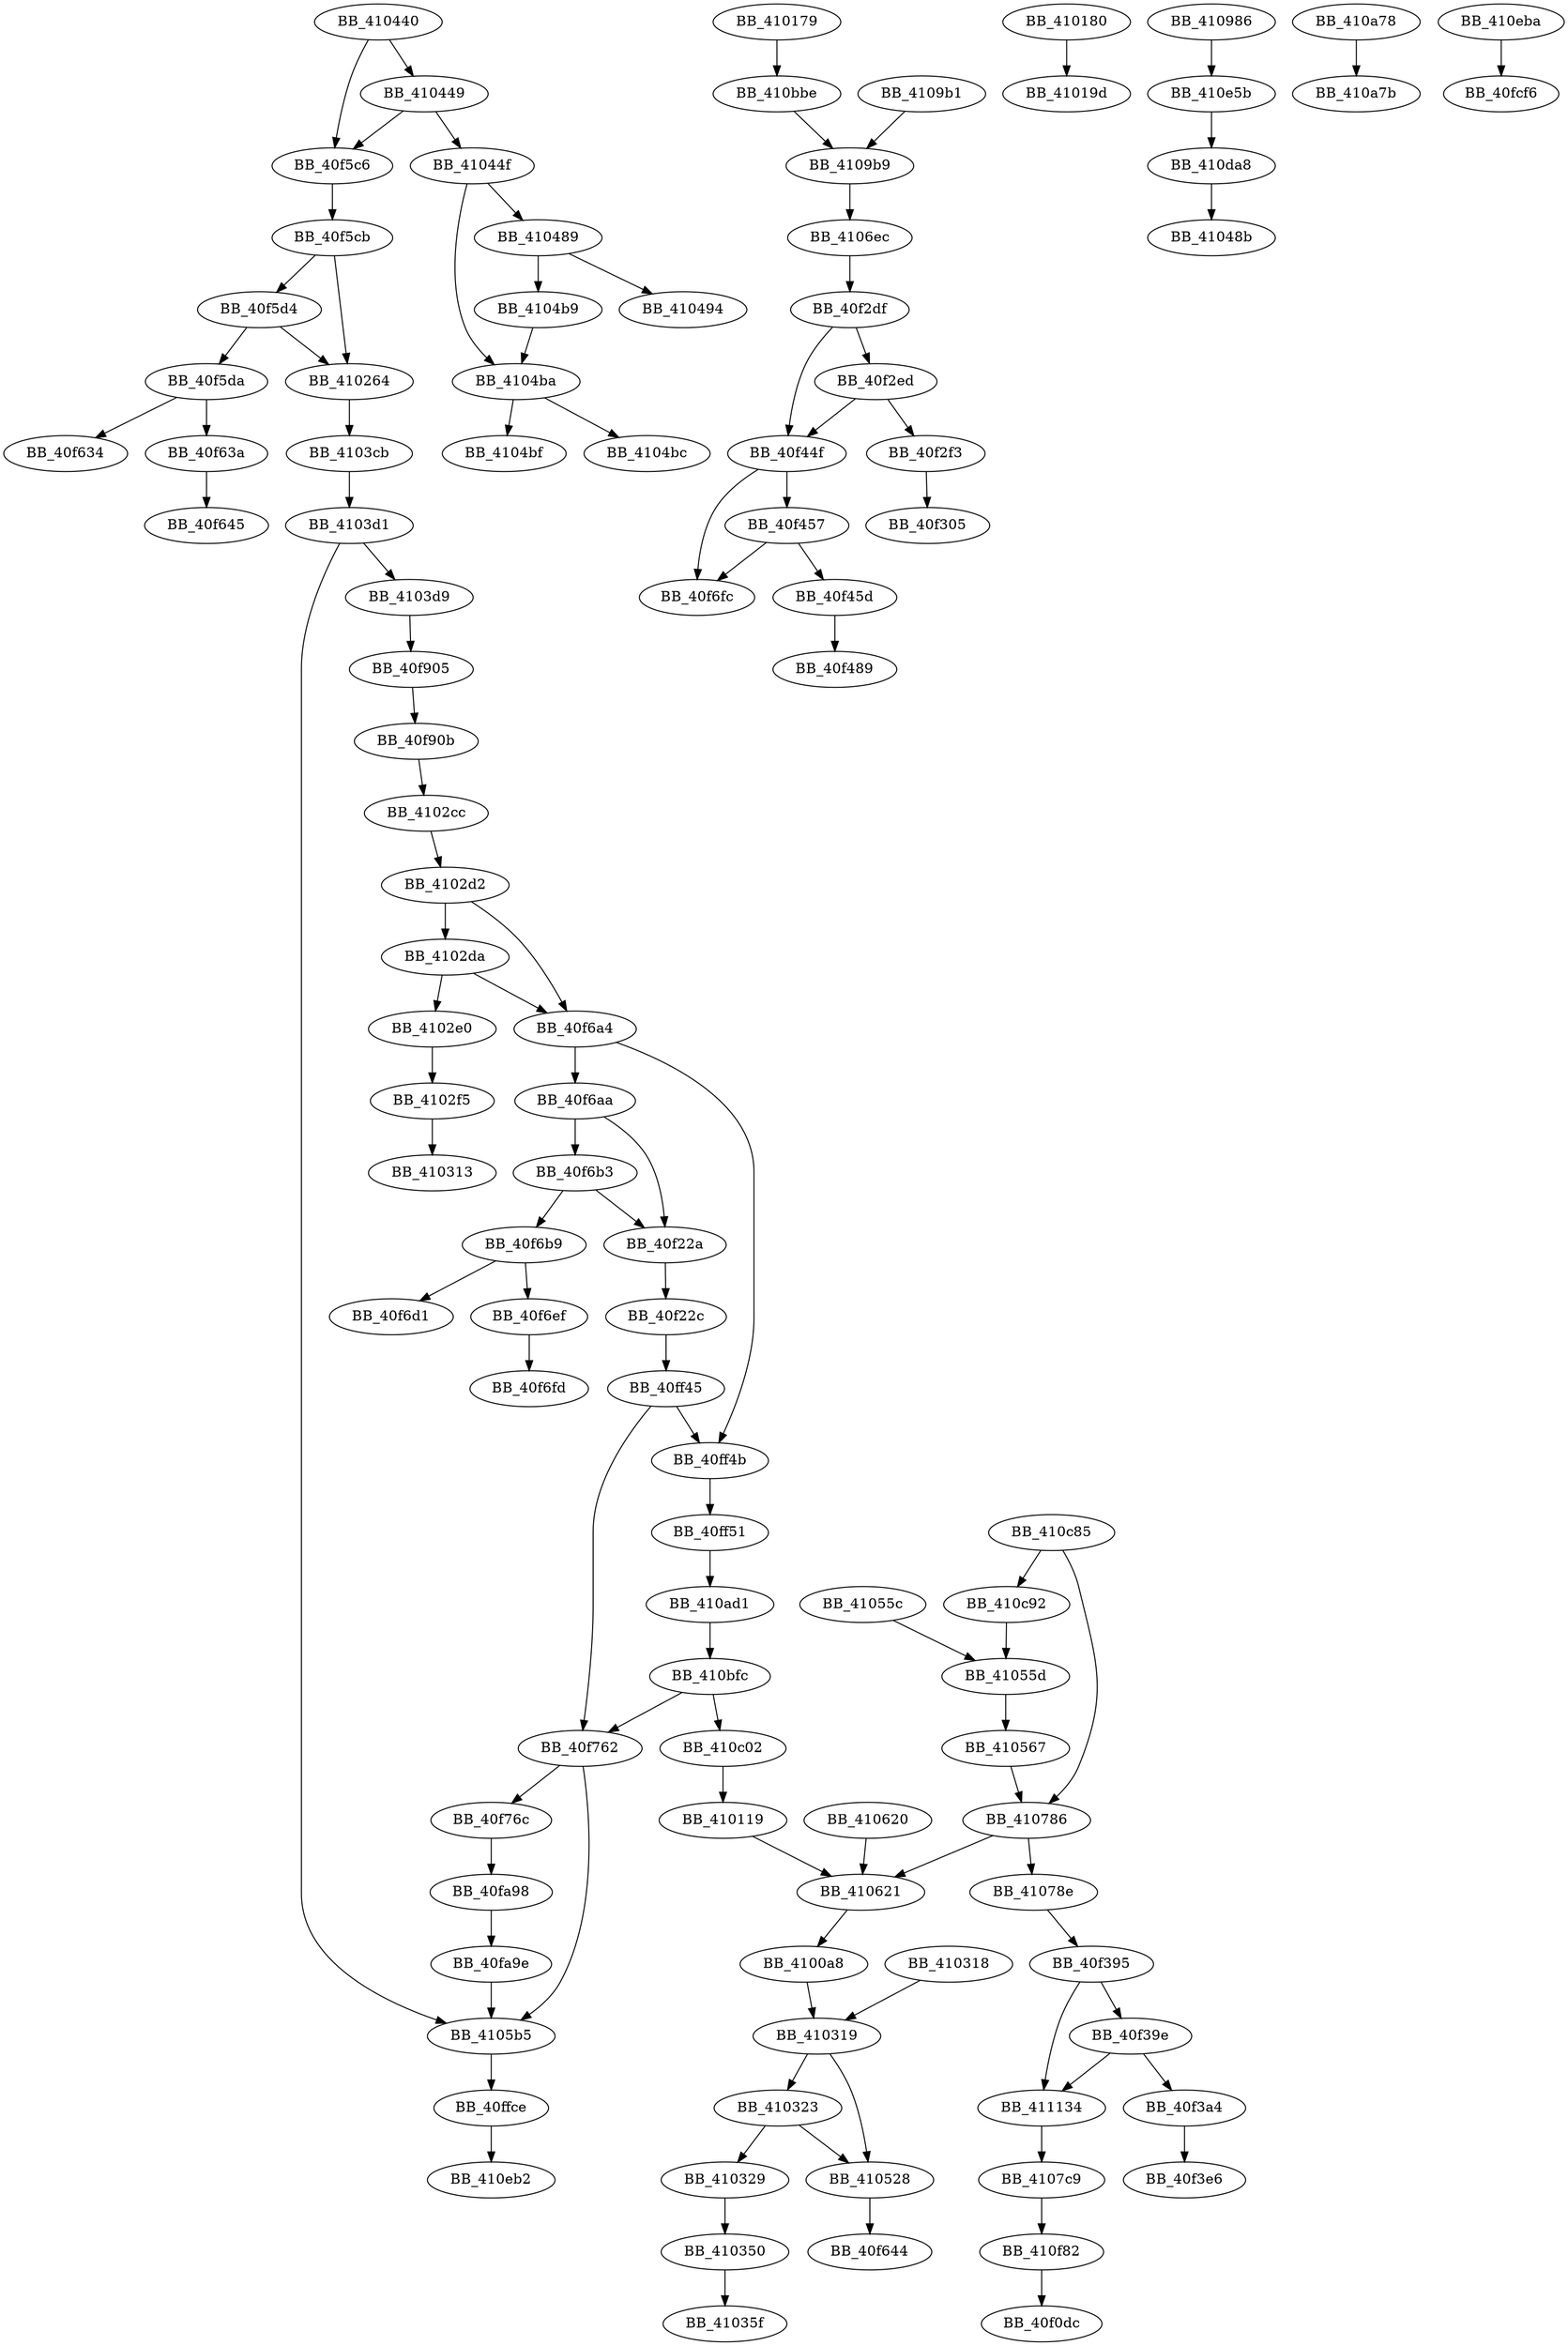 DiGraph sub_410179{
BB_40f22a->BB_40f22c
BB_40f22c->BB_40ff45
BB_40f2df->BB_40f2ed
BB_40f2df->BB_40f44f
BB_40f2ed->BB_40f2f3
BB_40f2ed->BB_40f44f
BB_40f2f3->BB_40f305
BB_40f395->BB_40f39e
BB_40f395->BB_411134
BB_40f39e->BB_40f3a4
BB_40f39e->BB_411134
BB_40f3a4->BB_40f3e6
BB_40f44f->BB_40f457
BB_40f44f->BB_40f6fc
BB_40f457->BB_40f45d
BB_40f457->BB_40f6fc
BB_40f45d->BB_40f489
BB_40f5c6->BB_40f5cb
BB_40f5cb->BB_40f5d4
BB_40f5cb->BB_410264
BB_40f5d4->BB_40f5da
BB_40f5d4->BB_410264
BB_40f5da->BB_40f634
BB_40f5da->BB_40f63a
BB_40f63a->BB_40f645
BB_40f6a4->BB_40f6aa
BB_40f6a4->BB_40ff4b
BB_40f6aa->BB_40f22a
BB_40f6aa->BB_40f6b3
BB_40f6b3->BB_40f22a
BB_40f6b3->BB_40f6b9
BB_40f6b9->BB_40f6d1
BB_40f6b9->BB_40f6ef
BB_40f6ef->BB_40f6fd
BB_40f762->BB_40f76c
BB_40f762->BB_4105b5
BB_40f76c->BB_40fa98
BB_40f905->BB_40f90b
BB_40f90b->BB_4102cc
BB_40fa98->BB_40fa9e
BB_40fa9e->BB_4105b5
BB_40ff45->BB_40f762
BB_40ff45->BB_40ff4b
BB_40ff4b->BB_40ff51
BB_40ff51->BB_410ad1
BB_40ffce->BB_410eb2
BB_4100a8->BB_410319
BB_410119->BB_410621
BB_410179->BB_410bbe
BB_410180->BB_41019d
BB_410264->BB_4103cb
BB_4102cc->BB_4102d2
BB_4102d2->BB_40f6a4
BB_4102d2->BB_4102da
BB_4102da->BB_40f6a4
BB_4102da->BB_4102e0
BB_4102e0->BB_4102f5
BB_4102f5->BB_410313
BB_410318->BB_410319
BB_410319->BB_410323
BB_410319->BB_410528
BB_410323->BB_410329
BB_410323->BB_410528
BB_410329->BB_410350
BB_410350->BB_41035f
BB_4103cb->BB_4103d1
BB_4103d1->BB_4103d9
BB_4103d1->BB_4105b5
BB_4103d9->BB_40f905
BB_410440->BB_40f5c6
BB_410440->BB_410449
BB_410449->BB_40f5c6
BB_410449->BB_41044f
BB_41044f->BB_410489
BB_41044f->BB_4104ba
BB_410489->BB_410494
BB_410489->BB_4104b9
BB_4104b9->BB_4104ba
BB_4104ba->BB_4104bc
BB_4104ba->BB_4104bf
BB_410528->BB_40f644
BB_41055c->BB_41055d
BB_41055d->BB_410567
BB_410567->BB_410786
BB_4105b5->BB_40ffce
BB_410620->BB_410621
BB_410621->BB_4100a8
BB_4106ec->BB_40f2df
BB_410786->BB_410621
BB_410786->BB_41078e
BB_41078e->BB_40f395
BB_4107c9->BB_410f82
BB_410986->BB_410e5b
BB_4109b1->BB_4109b9
BB_4109b9->BB_4106ec
BB_410a78->BB_410a7b
BB_410ad1->BB_410bfc
BB_410bbe->BB_4109b9
BB_410bfc->BB_40f762
BB_410bfc->BB_410c02
BB_410c02->BB_410119
BB_410c85->BB_410786
BB_410c85->BB_410c92
BB_410c92->BB_41055d
BB_410da8->BB_41048b
BB_410e5b->BB_410da8
BB_410eba->BB_40fcf6
BB_410f82->BB_40f0dc
BB_411134->BB_4107c9
}
